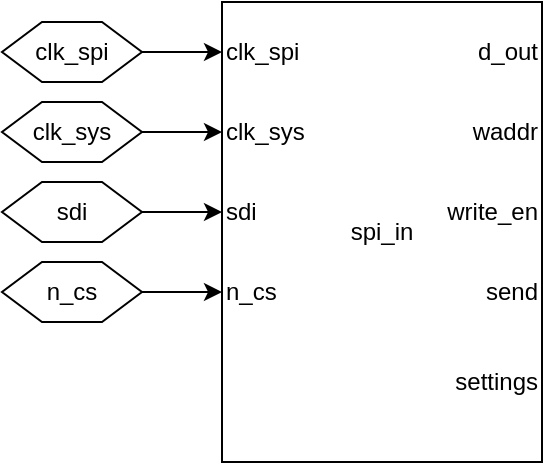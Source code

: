 <mxfile version="14.2.4" type="device"><diagram id="k0HpeAVRyZslBhPC5zrG" name="Page-1"><mxGraphModel dx="594" dy="322" grid="1" gridSize="10" guides="1" tooltips="1" connect="1" arrows="1" fold="1" page="1" pageScale="1" pageWidth="850" pageHeight="1100" math="0" shadow="0"><root><mxCell id="0"/><mxCell id="1" parent="0"/><mxCell id="3x3GZ6wGNv_d3Va1m7os-5" value="spi_in" style="rounded=0;whiteSpace=wrap;html=1;" vertex="1" parent="1"><mxGeometry x="110" y="120" width="160" height="230" as="geometry"/></mxCell><mxCell id="3x3GZ6wGNv_d3Va1m7os-13" value="" style="edgeStyle=orthogonalEdgeStyle;rounded=0;orthogonalLoop=1;jettySize=auto;html=1;entryX=0;entryY=0.5;entryDx=0;entryDy=0;" edge="1" parent="1" source="3x3GZ6wGNv_d3Va1m7os-6" target="3x3GZ6wGNv_d3Va1m7os-14"><mxGeometry relative="1" as="geometry"><Array as="points"/></mxGeometry></mxCell><mxCell id="3x3GZ6wGNv_d3Va1m7os-6" value="clk_spi" style="shape=hexagon;perimeter=hexagonPerimeter2;whiteSpace=wrap;html=1;fixedSize=1;size=20;" vertex="1" parent="1"><mxGeometry y="130" width="70" height="30" as="geometry"/></mxCell><mxCell id="3x3GZ6wGNv_d3Va1m7os-12" value="" style="edgeStyle=orthogonalEdgeStyle;rounded=0;orthogonalLoop=1;jettySize=auto;html=1;entryX=0;entryY=0.5;entryDx=0;entryDy=0;" edge="1" parent="1" source="3x3GZ6wGNv_d3Va1m7os-7" target="3x3GZ6wGNv_d3Va1m7os-15"><mxGeometry relative="1" as="geometry"><Array as="points"/></mxGeometry></mxCell><mxCell id="3x3GZ6wGNv_d3Va1m7os-7" value="clk_sys" style="shape=hexagon;perimeter=hexagonPerimeter2;whiteSpace=wrap;html=1;fixedSize=1;size=20;" vertex="1" parent="1"><mxGeometry y="170" width="70" height="30" as="geometry"/></mxCell><mxCell id="3x3GZ6wGNv_d3Va1m7os-11" value="" style="edgeStyle=orthogonalEdgeStyle;rounded=0;orthogonalLoop=1;jettySize=auto;html=1;entryX=0;entryY=0.5;entryDx=0;entryDy=0;" edge="1" parent="1" source="3x3GZ6wGNv_d3Va1m7os-8" target="3x3GZ6wGNv_d3Va1m7os-16"><mxGeometry relative="1" as="geometry"><Array as="points"/></mxGeometry></mxCell><mxCell id="3x3GZ6wGNv_d3Va1m7os-8" value="sdi" style="shape=hexagon;perimeter=hexagonPerimeter2;whiteSpace=wrap;html=1;fixedSize=1;size=20;" vertex="1" parent="1"><mxGeometry y="210" width="70" height="30" as="geometry"/></mxCell><mxCell id="3x3GZ6wGNv_d3Va1m7os-10" value="" style="edgeStyle=orthogonalEdgeStyle;rounded=0;orthogonalLoop=1;jettySize=auto;html=1;entryX=0;entryY=0.5;entryDx=0;entryDy=0;" edge="1" parent="1" source="3x3GZ6wGNv_d3Va1m7os-9" target="3x3GZ6wGNv_d3Va1m7os-17"><mxGeometry relative="1" as="geometry"/></mxCell><mxCell id="3x3GZ6wGNv_d3Va1m7os-9" value="n_cs" style="shape=hexagon;perimeter=hexagonPerimeter2;whiteSpace=wrap;html=1;fixedSize=1;size=20;" vertex="1" parent="1"><mxGeometry y="250" width="70" height="30" as="geometry"/></mxCell><mxCell id="3x3GZ6wGNv_d3Va1m7os-14" value="clk_spi" style="text;html=1;strokeColor=none;fillColor=none;align=left;verticalAlign=middle;whiteSpace=wrap;rounded=0;" vertex="1" parent="1"><mxGeometry x="110" y="135" width="40" height="20" as="geometry"/></mxCell><mxCell id="3x3GZ6wGNv_d3Va1m7os-15" value="clk_sys" style="text;html=1;strokeColor=none;fillColor=none;align=left;verticalAlign=middle;whiteSpace=wrap;rounded=0;" vertex="1" parent="1"><mxGeometry x="110" y="175" width="40" height="20" as="geometry"/></mxCell><mxCell id="3x3GZ6wGNv_d3Va1m7os-16" value="sdi" style="text;html=1;strokeColor=none;fillColor=none;align=left;verticalAlign=middle;whiteSpace=wrap;rounded=0;" vertex="1" parent="1"><mxGeometry x="110" y="215" width="40" height="20" as="geometry"/></mxCell><mxCell id="3x3GZ6wGNv_d3Va1m7os-17" value="n_cs" style="text;html=1;strokeColor=none;fillColor=none;align=left;verticalAlign=middle;whiteSpace=wrap;rounded=0;" vertex="1" parent="1"><mxGeometry x="110" y="255" width="40" height="20" as="geometry"/></mxCell><mxCell id="3x3GZ6wGNv_d3Va1m7os-20" value="d_out" style="text;html=1;strokeColor=none;fillColor=none;align=right;verticalAlign=middle;whiteSpace=wrap;rounded=0;" vertex="1" parent="1"><mxGeometry x="230" y="135" width="40" height="20" as="geometry"/></mxCell><mxCell id="3x3GZ6wGNv_d3Va1m7os-21" value="waddr" style="text;html=1;strokeColor=none;fillColor=none;align=right;verticalAlign=middle;whiteSpace=wrap;rounded=0;" vertex="1" parent="1"><mxGeometry x="230" y="175" width="40" height="20" as="geometry"/></mxCell><mxCell id="3x3GZ6wGNv_d3Va1m7os-22" value="write_en" style="text;html=1;strokeColor=none;fillColor=none;align=right;verticalAlign=middle;whiteSpace=wrap;rounded=0;" vertex="1" parent="1"><mxGeometry x="230" y="215" width="40" height="20" as="geometry"/></mxCell><mxCell id="3x3GZ6wGNv_d3Va1m7os-23" value="send" style="text;html=1;strokeColor=none;fillColor=none;align=right;verticalAlign=middle;whiteSpace=wrap;rounded=0;" vertex="1" parent="1"><mxGeometry x="230" y="255" width="40" height="20" as="geometry"/></mxCell><mxCell id="3x3GZ6wGNv_d3Va1m7os-24" value="settings" style="text;html=1;strokeColor=none;fillColor=none;align=right;verticalAlign=middle;whiteSpace=wrap;rounded=0;" vertex="1" parent="1"><mxGeometry x="230" y="300" width="40" height="20" as="geometry"/></mxCell></root></mxGraphModel></diagram></mxfile>